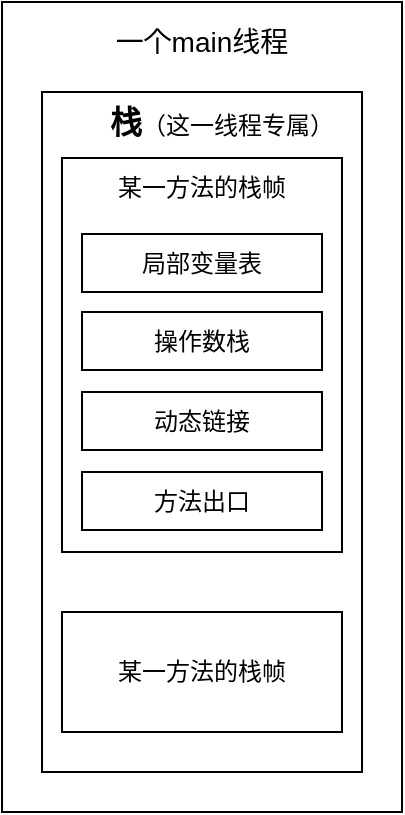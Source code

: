 <mxfile version="28.2.3">
  <diagram name="第 1 页" id="jtd3-GFuVT2AE-UvLqNh">
    <mxGraphModel dx="994" dy="565" grid="1" gridSize="10" guides="1" tooltips="1" connect="1" arrows="1" fold="1" page="1" pageScale="1" pageWidth="1169" pageHeight="827" math="0" shadow="0">
      <root>
        <mxCell id="0" />
        <mxCell id="1" parent="0" />
        <mxCell id="_pnz-nJoAxj3tHFFjfV8-2" value="" style="rounded=0;whiteSpace=wrap;html=1;" parent="1" vertex="1">
          <mxGeometry x="220" y="130" width="200" height="405" as="geometry" />
        </mxCell>
        <mxCell id="_pnz-nJoAxj3tHFFjfV8-3" value="&lt;font style=&quot;font-size: 14px;&quot;&gt;一个main线程&lt;/font&gt;" style="text;html=1;strokeColor=none;fillColor=none;align=center;verticalAlign=middle;whiteSpace=wrap;rounded=0;" parent="1" vertex="1">
          <mxGeometry x="270" y="135" width="100" height="30" as="geometry" />
        </mxCell>
        <mxCell id="_pnz-nJoAxj3tHFFjfV8-4" value="" style="rounded=0;whiteSpace=wrap;html=1;" parent="1" vertex="1">
          <mxGeometry x="240" y="175" width="160" height="340" as="geometry" />
        </mxCell>
        <mxCell id="_pnz-nJoAxj3tHFFjfV8-5" value="&lt;font style=&quot;font-size: 16px;&quot;&gt;&lt;b&gt;栈&lt;/b&gt;&lt;/font&gt;（这一线程专属）" style="text;html=1;strokeColor=none;fillColor=none;align=center;verticalAlign=middle;whiteSpace=wrap;rounded=0;" parent="1" vertex="1">
          <mxGeometry x="270" y="175" width="120" height="30" as="geometry" />
        </mxCell>
        <mxCell id="_pnz-nJoAxj3tHFFjfV8-6" value="" style="rounded=0;whiteSpace=wrap;html=1;" parent="1" vertex="1">
          <mxGeometry x="250" y="208" width="140" height="197" as="geometry" />
        </mxCell>
        <mxCell id="_pnz-nJoAxj3tHFFjfV8-7" value="局部变量表" style="rounded=0;whiteSpace=wrap;html=1;" parent="1" vertex="1">
          <mxGeometry x="260" y="246" width="120" height="29" as="geometry" />
        </mxCell>
        <mxCell id="_pnz-nJoAxj3tHFFjfV8-8" value="方法出口" style="rounded=0;whiteSpace=wrap;html=1;" parent="1" vertex="1">
          <mxGeometry x="260" y="365" width="120" height="29" as="geometry" />
        </mxCell>
        <mxCell id="_pnz-nJoAxj3tHFFjfV8-9" value="动态链接" style="rounded=0;whiteSpace=wrap;html=1;" parent="1" vertex="1">
          <mxGeometry x="260" y="325" width="120" height="29" as="geometry" />
        </mxCell>
        <mxCell id="_pnz-nJoAxj3tHFFjfV8-10" value="操作数栈" style="rounded=0;whiteSpace=wrap;html=1;" parent="1" vertex="1">
          <mxGeometry x="260" y="285" width="120" height="29" as="geometry" />
        </mxCell>
        <mxCell id="_pnz-nJoAxj3tHFFjfV8-11" value="某一方法的栈帧" style="text;html=1;strokeColor=none;fillColor=none;align=center;verticalAlign=middle;whiteSpace=wrap;rounded=0;" parent="1" vertex="1">
          <mxGeometry x="275" y="208" width="90" height="30" as="geometry" />
        </mxCell>
        <mxCell id="_pnz-nJoAxj3tHFFjfV8-12" value="某一方法的栈帧" style="rounded=0;whiteSpace=wrap;html=1;" parent="1" vertex="1">
          <mxGeometry x="250" y="435" width="140" height="60" as="geometry" />
        </mxCell>
      </root>
    </mxGraphModel>
  </diagram>
</mxfile>
